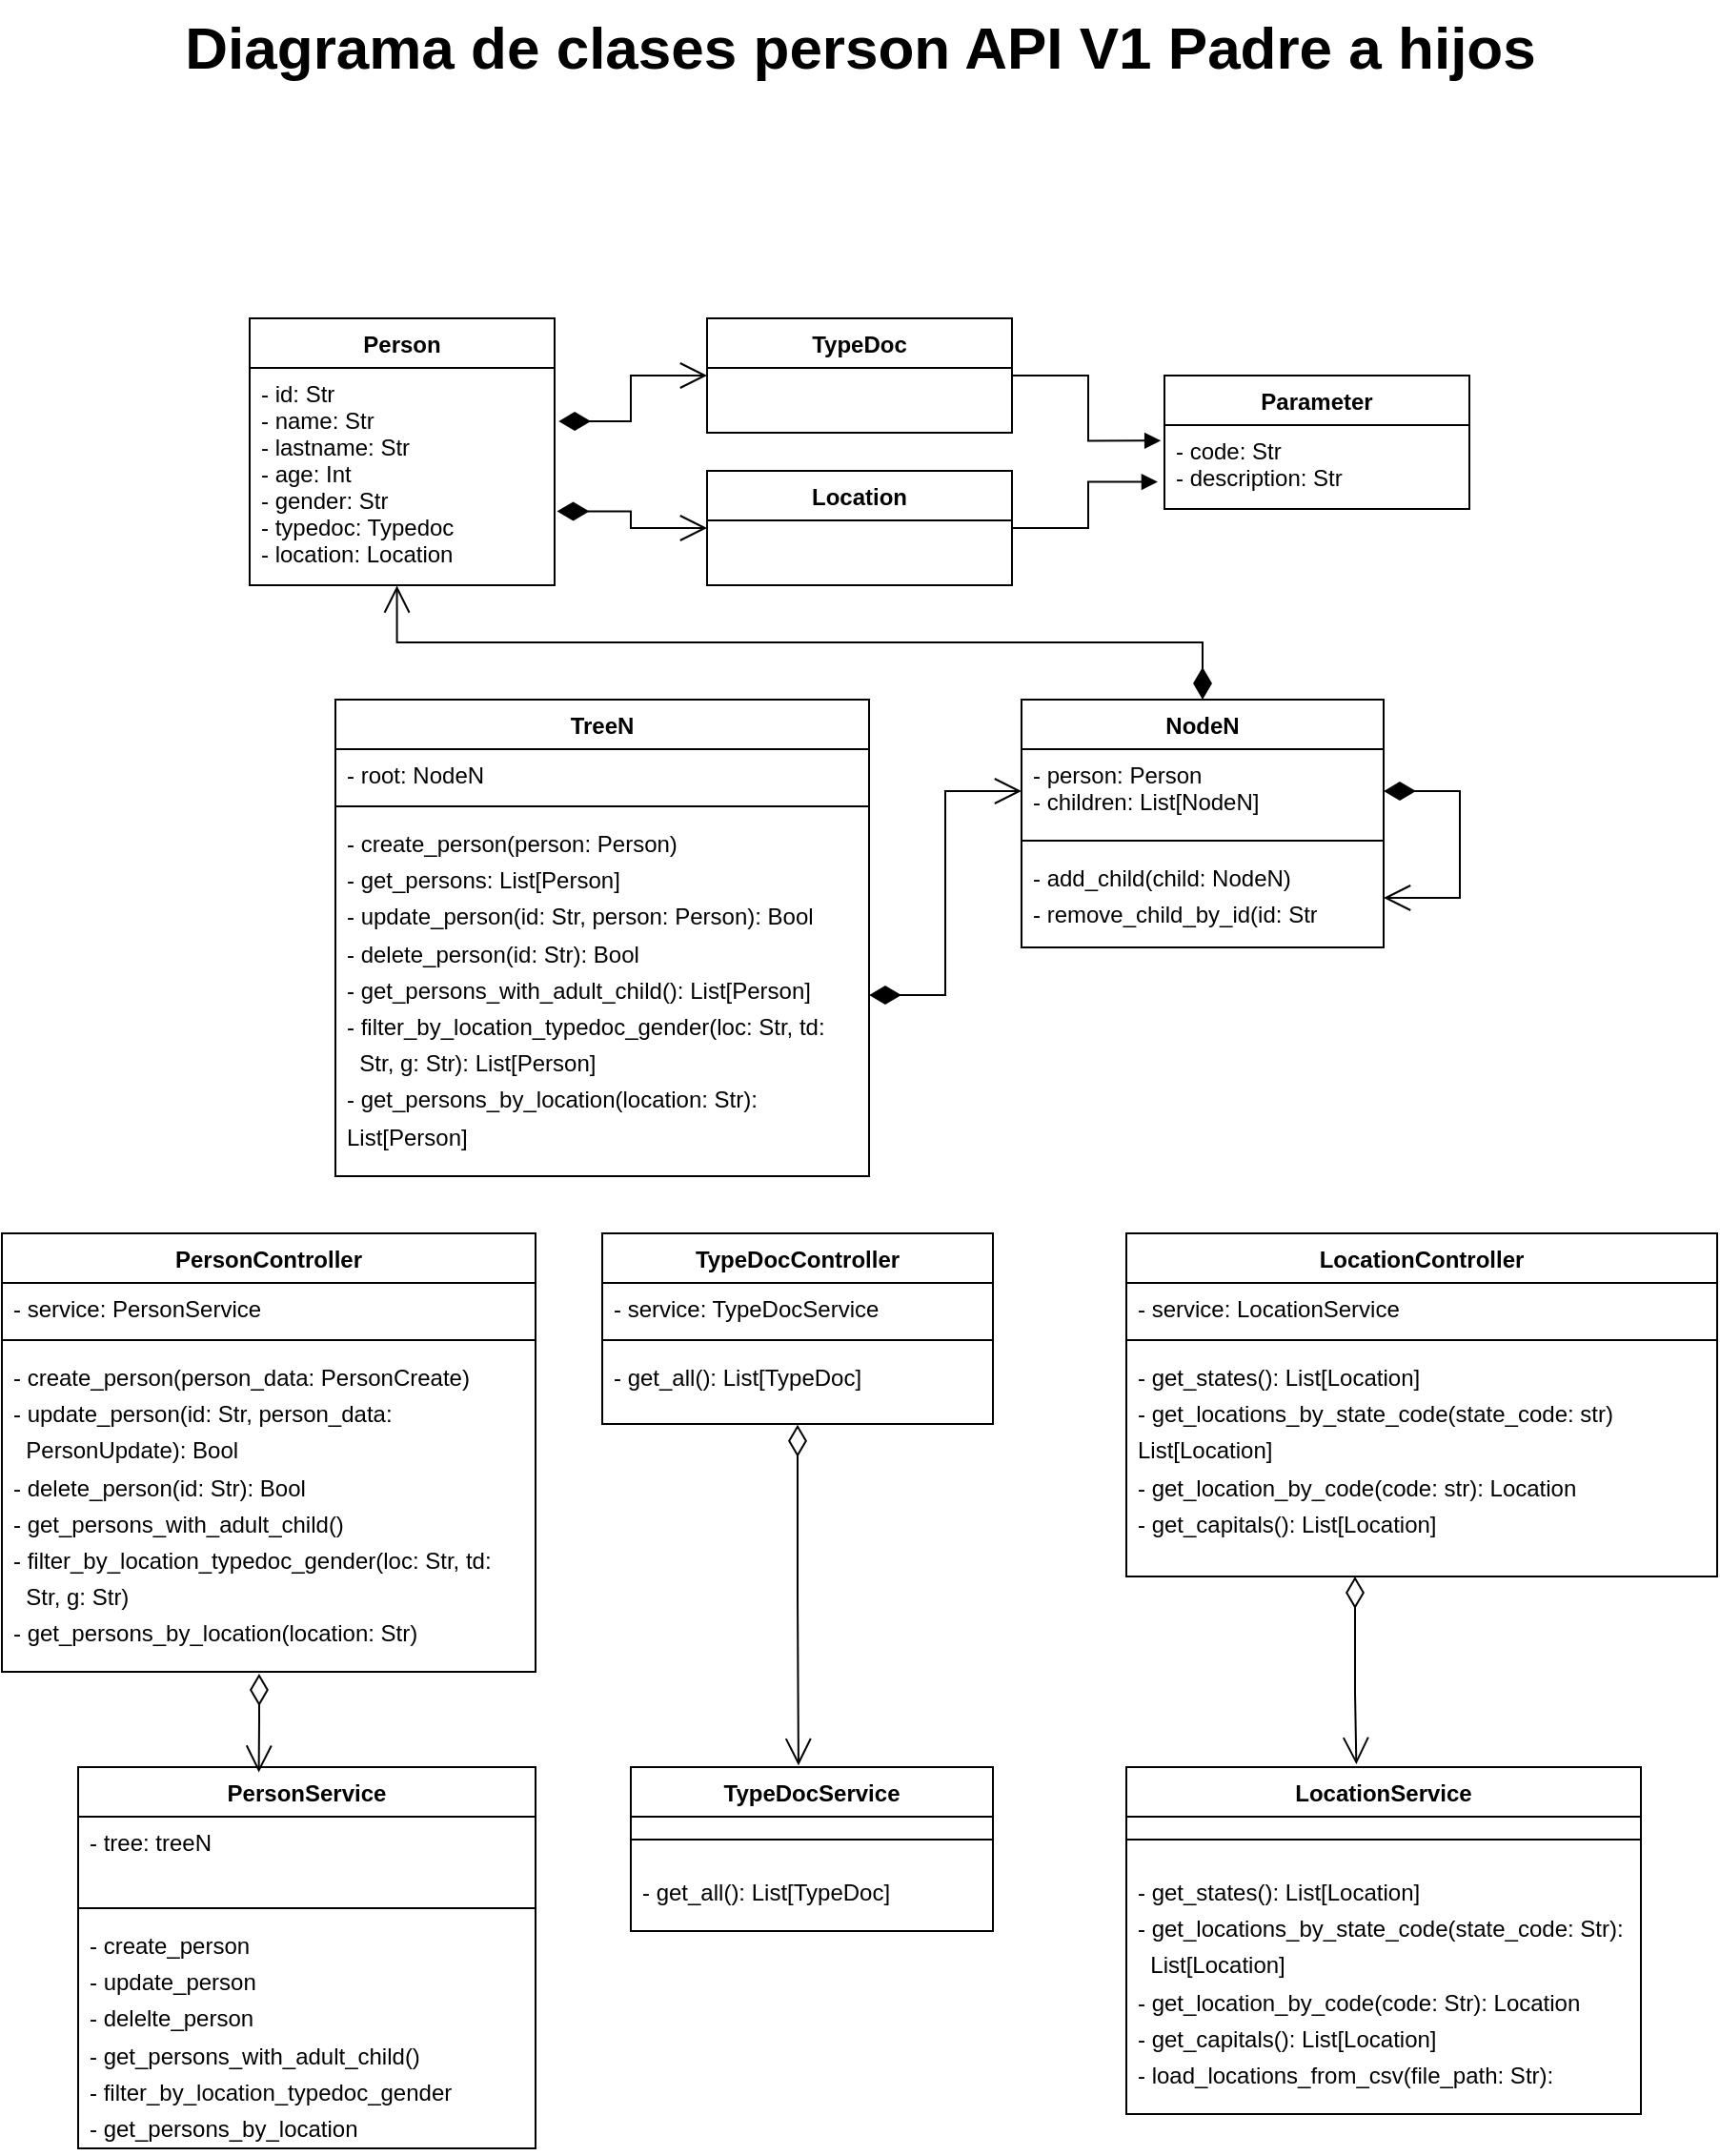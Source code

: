 <mxfile version="26.2.14">
  <diagram id="C5RBs43oDa-KdzZeNtuy" name="Page-1">
    <mxGraphModel dx="3447" dy="1813" grid="0" gridSize="10" guides="1" tooltips="1" connect="1" arrows="1" fold="1" page="1" pageScale="1" pageWidth="1200" pageHeight="1600" math="0" shadow="0">
      <root>
        <mxCell id="WIyWlLk6GJQsqaUBKTNV-0" />
        <mxCell id="WIyWlLk6GJQsqaUBKTNV-1" parent="WIyWlLk6GJQsqaUBKTNV-0" />
        <mxCell id="zkfFHV4jXpPFQw0GAbJ--0" value="Person" style="swimlane;fontStyle=1;align=center;verticalAlign=top;childLayout=stackLayout;horizontal=1;startSize=26;horizontalStack=0;resizeParent=1;resizeLast=0;collapsible=1;marginBottom=0;rounded=0;shadow=0;strokeWidth=1;" parent="WIyWlLk6GJQsqaUBKTNV-1" vertex="1">
          <mxGeometry x="280" y="267" width="160" height="140" as="geometry">
            <mxRectangle x="230" y="140" width="160" height="26" as="alternateBounds" />
          </mxGeometry>
        </mxCell>
        <mxCell id="zkfFHV4jXpPFQw0GAbJ--3" value="- id: Str&#xa;- name: Str&#xa;- lastname: Str&#xa;- age: Int&#xa;- gender: Str&#xa;- typedoc: Typedoc&#xa;- location: Location" style="text;align=left;verticalAlign=top;spacingLeft=4;spacingRight=4;overflow=hidden;rotatable=0;points=[[0,0.5],[1,0.5]];portConstraint=eastwest;rounded=0;shadow=0;html=0;" parent="zkfFHV4jXpPFQw0GAbJ--0" vertex="1">
          <mxGeometry y="26" width="160" height="114" as="geometry" />
        </mxCell>
        <mxCell id="YyfNLiO5-L-A0iqE2TPl-0" value="Parameter" style="swimlane;fontStyle=1;align=center;verticalAlign=top;childLayout=stackLayout;horizontal=1;startSize=26;horizontalStack=0;resizeParent=1;resizeLast=0;collapsible=1;marginBottom=0;rounded=0;shadow=0;strokeWidth=1;" parent="WIyWlLk6GJQsqaUBKTNV-1" vertex="1">
          <mxGeometry x="760" y="297" width="160" height="70" as="geometry">
            <mxRectangle x="230" y="140" width="160" height="26" as="alternateBounds" />
          </mxGeometry>
        </mxCell>
        <mxCell id="YyfNLiO5-L-A0iqE2TPl-1" value="- code: Str&#xa;- description: Str" style="text;align=left;verticalAlign=top;spacingLeft=4;spacingRight=4;overflow=hidden;rotatable=0;points=[[0,0.5],[1,0.5]];portConstraint=eastwest;rounded=0;shadow=0;html=0;" parent="YyfNLiO5-L-A0iqE2TPl-0" vertex="1">
          <mxGeometry y="26" width="160" height="44" as="geometry" />
        </mxCell>
        <mxCell id="YyfNLiO5-L-A0iqE2TPl-2" value="TypeDoc" style="swimlane;fontStyle=1;align=center;verticalAlign=top;childLayout=stackLayout;horizontal=1;startSize=26;horizontalStack=0;resizeParent=1;resizeLast=0;collapsible=1;marginBottom=0;rounded=0;shadow=0;strokeWidth=1;" parent="WIyWlLk6GJQsqaUBKTNV-1" vertex="1">
          <mxGeometry x="520" y="267" width="160" height="60" as="geometry">
            <mxRectangle x="280" y="40" width="160" height="26" as="alternateBounds" />
          </mxGeometry>
        </mxCell>
        <mxCell id="YyfNLiO5-L-A0iqE2TPl-4" value="Location" style="swimlane;fontStyle=1;align=center;verticalAlign=top;childLayout=stackLayout;horizontal=1;startSize=26;horizontalStack=0;resizeParent=1;resizeLast=0;collapsible=1;marginBottom=0;rounded=0;shadow=0;strokeWidth=1;" parent="WIyWlLk6GJQsqaUBKTNV-1" vertex="1">
          <mxGeometry x="520" y="347" width="160" height="60" as="geometry">
            <mxRectangle x="230" y="140" width="160" height="26" as="alternateBounds" />
          </mxGeometry>
        </mxCell>
        <mxCell id="YyfNLiO5-L-A0iqE2TPl-6" value="" style="endArrow=block;endFill=1;html=1;edgeStyle=orthogonalEdgeStyle;align=left;verticalAlign=top;rounded=0;entryX=-0.022;entryY=0.677;entryDx=0;entryDy=0;exitX=1;exitY=0.5;exitDx=0;exitDy=0;entryPerimeter=0;" parent="WIyWlLk6GJQsqaUBKTNV-1" source="YyfNLiO5-L-A0iqE2TPl-4" target="YyfNLiO5-L-A0iqE2TPl-1" edge="1">
          <mxGeometry x="-1" relative="1" as="geometry">
            <mxPoint x="494" y="507" as="sourcePoint" />
            <mxPoint x="654" y="507" as="targetPoint" />
          </mxGeometry>
        </mxCell>
        <mxCell id="YyfNLiO5-L-A0iqE2TPl-8" value="" style="endArrow=block;endFill=1;html=1;edgeStyle=orthogonalEdgeStyle;align=left;verticalAlign=top;rounded=0;entryX=-0.012;entryY=0.186;entryDx=0;entryDy=0;exitX=1;exitY=0.5;exitDx=0;exitDy=0;entryPerimeter=0;" parent="WIyWlLk6GJQsqaUBKTNV-1" source="YyfNLiO5-L-A0iqE2TPl-2" target="YyfNLiO5-L-A0iqE2TPl-1" edge="1">
          <mxGeometry x="-1" relative="1" as="geometry">
            <mxPoint x="690" y="301.5" as="sourcePoint" />
            <mxPoint x="766" y="282.5" as="targetPoint" />
          </mxGeometry>
        </mxCell>
        <mxCell id="YyfNLiO5-L-A0iqE2TPl-9" value="" style="endArrow=open;html=1;endSize=12;startArrow=diamondThin;startSize=14;startFill=1;edgeStyle=orthogonalEdgeStyle;align=left;verticalAlign=bottom;rounded=0;exitX=1.013;exitY=0.246;exitDx=0;exitDy=0;exitPerimeter=0;entryX=0;entryY=0.5;entryDx=0;entryDy=0;" parent="WIyWlLk6GJQsqaUBKTNV-1" source="zkfFHV4jXpPFQw0GAbJ--3" target="YyfNLiO5-L-A0iqE2TPl-2" edge="1">
          <mxGeometry x="-1" y="3" relative="1" as="geometry">
            <mxPoint x="570" y="507" as="sourcePoint" />
            <mxPoint x="730" y="507" as="targetPoint" />
          </mxGeometry>
        </mxCell>
        <mxCell id="YyfNLiO5-L-A0iqE2TPl-11" value="" style="endArrow=open;html=1;endSize=12;startArrow=diamondThin;startSize=14;startFill=1;edgeStyle=orthogonalEdgeStyle;align=left;verticalAlign=bottom;rounded=0;exitX=1.008;exitY=0.66;exitDx=0;exitDy=0;exitPerimeter=0;entryX=0;entryY=0.5;entryDx=0;entryDy=0;" parent="WIyWlLk6GJQsqaUBKTNV-1" source="zkfFHV4jXpPFQw0GAbJ--3" target="YyfNLiO5-L-A0iqE2TPl-4" edge="1">
          <mxGeometry x="-1" y="3" relative="1" as="geometry">
            <mxPoint x="450" y="346.5" as="sourcePoint" />
            <mxPoint x="528" y="322.5" as="targetPoint" />
          </mxGeometry>
        </mxCell>
        <mxCell id="YyfNLiO5-L-A0iqE2TPl-19" value="TreeN" style="swimlane;fontStyle=1;align=center;verticalAlign=top;childLayout=stackLayout;horizontal=1;startSize=26;horizontalStack=0;resizeParent=1;resizeParentMax=0;resizeLast=0;collapsible=1;marginBottom=0;whiteSpace=wrap;html=1;" parent="WIyWlLk6GJQsqaUBKTNV-1" vertex="1">
          <mxGeometry x="325" y="467" width="280" height="250" as="geometry" />
        </mxCell>
        <mxCell id="YyfNLiO5-L-A0iqE2TPl-20" value="- root: NodeN" style="text;strokeColor=none;fillColor=none;align=left;verticalAlign=top;spacingLeft=4;spacingRight=4;overflow=hidden;rotatable=0;points=[[0,0.5],[1,0.5]];portConstraint=eastwest;whiteSpace=wrap;html=1;" parent="YyfNLiO5-L-A0iqE2TPl-19" vertex="1">
          <mxGeometry y="26" width="280" height="26" as="geometry" />
        </mxCell>
        <mxCell id="YyfNLiO5-L-A0iqE2TPl-21" value="" style="line;strokeWidth=1;fillColor=none;align=left;verticalAlign=middle;spacingTop=-1;spacingLeft=3;spacingRight=3;rotatable=0;labelPosition=right;points=[];portConstraint=eastwest;strokeColor=inherit;" parent="YyfNLiO5-L-A0iqE2TPl-19" vertex="1">
          <mxGeometry y="52" width="280" height="8" as="geometry" />
        </mxCell>
        <mxCell id="YyfNLiO5-L-A0iqE2TPl-22" value="&lt;div style=&quot;line-height: 160%;&quot;&gt;&lt;div&gt;- create_person(person: Person)&lt;/div&gt;&lt;div&gt;- get_persons: List[Person]&lt;/div&gt;&lt;div&gt;- update_person(id: Str, person: Person): Bool&lt;/div&gt;&lt;div&gt;- delete_person(id: Str): Bool&lt;/div&gt;&lt;div&gt;- get_persons_with_adult_child(): List[Person]&lt;/div&gt;&lt;div&gt;&lt;span style=&quot;background-color: transparent; color: light-dark(rgb(0, 0, 0), rgb(255, 255, 255));&quot;&gt;- filter_by_location_typedoc_gender(loc: Str, td:&amp;nbsp; &amp;nbsp; &amp;nbsp; &amp;nbsp; Str,&amp;nbsp;g: Str): List[Person]&lt;/span&gt;&lt;/div&gt;&lt;div&gt;- get_persons_by_location(location: Str): List[Person]&lt;/div&gt;&lt;/div&gt;" style="text;strokeColor=none;fillColor=none;align=left;verticalAlign=top;spacingLeft=4;spacingRight=4;overflow=hidden;rotatable=0;points=[[0,0.5],[1,0.5]];portConstraint=eastwest;whiteSpace=wrap;html=1;" parent="YyfNLiO5-L-A0iqE2TPl-19" vertex="1">
          <mxGeometry y="60" width="280" height="190" as="geometry" />
        </mxCell>
        <mxCell id="YyfNLiO5-L-A0iqE2TPl-23" value="NodeN" style="swimlane;fontStyle=1;align=center;verticalAlign=top;childLayout=stackLayout;horizontal=1;startSize=26;horizontalStack=0;resizeParent=1;resizeParentMax=0;resizeLast=0;collapsible=1;marginBottom=0;whiteSpace=wrap;html=1;" parent="WIyWlLk6GJQsqaUBKTNV-1" vertex="1">
          <mxGeometry x="685" y="467" width="190" height="130" as="geometry" />
        </mxCell>
        <mxCell id="YyfNLiO5-L-A0iqE2TPl-24" value="- person: Person&lt;div&gt;- children: List[NodeN]&lt;/div&gt;" style="text;strokeColor=none;fillColor=none;align=left;verticalAlign=top;spacingLeft=4;spacingRight=4;overflow=hidden;rotatable=0;points=[[0,0.5],[1,0.5]];portConstraint=eastwest;whiteSpace=wrap;html=1;" parent="YyfNLiO5-L-A0iqE2TPl-23" vertex="1">
          <mxGeometry y="26" width="190" height="44" as="geometry" />
        </mxCell>
        <mxCell id="YyfNLiO5-L-A0iqE2TPl-25" value="" style="line;strokeWidth=1;fillColor=none;align=left;verticalAlign=middle;spacingTop=-1;spacingLeft=3;spacingRight=3;rotatable=0;labelPosition=right;points=[];portConstraint=eastwest;strokeColor=inherit;" parent="YyfNLiO5-L-A0iqE2TPl-23" vertex="1">
          <mxGeometry y="70" width="190" height="8" as="geometry" />
        </mxCell>
        <mxCell id="YyfNLiO5-L-A0iqE2TPl-26" value="&lt;div style=&quot;line-height: 160%;&quot;&gt;&lt;div&gt;- add_child(child: NodeN)&lt;/div&gt;&lt;div&gt;- remove_child_by_id(id: Str&lt;/div&gt;&lt;/div&gt;" style="text;strokeColor=none;fillColor=none;align=left;verticalAlign=top;spacingLeft=4;spacingRight=4;overflow=hidden;rotatable=0;points=[[0,0.5],[1,0.5]];portConstraint=eastwest;whiteSpace=wrap;html=1;" parent="YyfNLiO5-L-A0iqE2TPl-23" vertex="1">
          <mxGeometry y="78" width="190" height="52" as="geometry" />
        </mxCell>
        <mxCell id="qRAREw7zTZEUmXx6DS83-14" value="" style="endArrow=open;html=1;endSize=12;startArrow=diamondThin;startSize=14;startFill=1;edgeStyle=orthogonalEdgeStyle;align=left;verticalAlign=bottom;rounded=0;entryX=1;entryY=0.5;entryDx=0;entryDy=0;exitX=1;exitY=0.5;exitDx=0;exitDy=0;" parent="YyfNLiO5-L-A0iqE2TPl-23" source="YyfNLiO5-L-A0iqE2TPl-24" target="YyfNLiO5-L-A0iqE2TPl-26" edge="1">
          <mxGeometry x="-1" y="3" relative="1" as="geometry">
            <mxPoint x="235" y="57" as="sourcePoint" />
            <mxPoint x="315" y="-50" as="targetPoint" />
            <Array as="points">
              <mxPoint x="230" y="48" />
              <mxPoint x="230" y="104" />
            </Array>
          </mxGeometry>
        </mxCell>
        <mxCell id="YyfNLiO5-L-A0iqE2TPl-27" value="PersonService" style="swimlane;fontStyle=1;align=center;verticalAlign=top;childLayout=stackLayout;horizontal=1;startSize=26;horizontalStack=0;resizeParent=1;resizeParentMax=0;resizeLast=0;collapsible=1;marginBottom=0;whiteSpace=wrap;html=1;" parent="WIyWlLk6GJQsqaUBKTNV-1" vertex="1">
          <mxGeometry x="190" y="1027" width="240" height="200" as="geometry" />
        </mxCell>
        <mxCell id="YyfNLiO5-L-A0iqE2TPl-28" value="- tree: treeN" style="text;strokeColor=none;fillColor=none;align=left;verticalAlign=top;spacingLeft=4;spacingRight=4;overflow=hidden;rotatable=0;points=[[0,0.5],[1,0.5]];portConstraint=eastwest;whiteSpace=wrap;html=1;" parent="YyfNLiO5-L-A0iqE2TPl-27" vertex="1">
          <mxGeometry y="26" width="240" height="44" as="geometry" />
        </mxCell>
        <mxCell id="YyfNLiO5-L-A0iqE2TPl-29" value="" style="line;strokeWidth=1;fillColor=none;align=left;verticalAlign=middle;spacingTop=-1;spacingLeft=3;spacingRight=3;rotatable=0;labelPosition=right;points=[];portConstraint=eastwest;strokeColor=inherit;" parent="YyfNLiO5-L-A0iqE2TPl-27" vertex="1">
          <mxGeometry y="70" width="240" height="8" as="geometry" />
        </mxCell>
        <mxCell id="YyfNLiO5-L-A0iqE2TPl-30" value="&lt;div style=&quot;line-height: 160%;&quot;&gt;&lt;div&gt;- create_person&lt;/div&gt;&lt;div&gt;- update_person&lt;/div&gt;&lt;div&gt;- delelte_person&lt;/div&gt;&lt;div&gt;- get_persons_with_adult_child()&lt;/div&gt;&lt;div&gt;- filter_by_location_typedoc_gender&lt;/div&gt;&lt;div&gt;- get_persons_by_location&lt;/div&gt;&lt;/div&gt;" style="text;strokeColor=none;fillColor=none;align=left;verticalAlign=top;spacingLeft=4;spacingRight=4;overflow=hidden;rotatable=0;points=[[0,0.5],[1,0.5]];portConstraint=eastwest;whiteSpace=wrap;html=1;" parent="YyfNLiO5-L-A0iqE2TPl-27" vertex="1">
          <mxGeometry y="78" width="240" height="122" as="geometry" />
        </mxCell>
        <mxCell id="YyfNLiO5-L-A0iqE2TPl-33" value="TypeDocService" style="swimlane;fontStyle=1;align=center;verticalAlign=top;childLayout=stackLayout;horizontal=1;startSize=26;horizontalStack=0;resizeParent=1;resizeParentMax=0;resizeLast=0;collapsible=1;marginBottom=0;whiteSpace=wrap;html=1;" parent="WIyWlLk6GJQsqaUBKTNV-1" vertex="1">
          <mxGeometry x="480" y="1027" width="190" height="86" as="geometry" />
        </mxCell>
        <mxCell id="YyfNLiO5-L-A0iqE2TPl-35" value="" style="line;strokeWidth=1;fillColor=none;align=left;verticalAlign=middle;spacingTop=-1;spacingLeft=3;spacingRight=3;rotatable=0;labelPosition=right;points=[];portConstraint=eastwest;strokeColor=inherit;" parent="YyfNLiO5-L-A0iqE2TPl-33" vertex="1">
          <mxGeometry y="26" width="190" height="24" as="geometry" />
        </mxCell>
        <mxCell id="YyfNLiO5-L-A0iqE2TPl-36" value="&lt;div style=&quot;line-height: 160%;&quot;&gt;- get_all(): List[TypeDoc]&lt;/div&gt;" style="text;strokeColor=none;fillColor=none;align=left;verticalAlign=top;spacingLeft=4;spacingRight=4;overflow=hidden;rotatable=0;points=[[0,0.5],[1,0.5]];portConstraint=eastwest;whiteSpace=wrap;html=1;" parent="YyfNLiO5-L-A0iqE2TPl-33" vertex="1">
          <mxGeometry y="50" width="190" height="36" as="geometry" />
        </mxCell>
        <mxCell id="YyfNLiO5-L-A0iqE2TPl-40" value="LocationService" style="swimlane;fontStyle=1;align=center;verticalAlign=top;childLayout=stackLayout;horizontal=1;startSize=26;horizontalStack=0;resizeParent=1;resizeParentMax=0;resizeLast=0;collapsible=1;marginBottom=0;whiteSpace=wrap;html=1;" parent="WIyWlLk6GJQsqaUBKTNV-1" vertex="1">
          <mxGeometry x="740" y="1027" width="270" height="182" as="geometry" />
        </mxCell>
        <mxCell id="YyfNLiO5-L-A0iqE2TPl-42" value="" style="line;strokeWidth=1;fillColor=none;align=left;verticalAlign=middle;spacingTop=-1;spacingLeft=3;spacingRight=3;rotatable=0;labelPosition=right;points=[];portConstraint=eastwest;strokeColor=inherit;" parent="YyfNLiO5-L-A0iqE2TPl-40" vertex="1">
          <mxGeometry y="26" width="270" height="24" as="geometry" />
        </mxCell>
        <mxCell id="YyfNLiO5-L-A0iqE2TPl-43" value="&lt;div style=&quot;line-height: 160%;&quot;&gt;&lt;div&gt;- get_states(): List[Location]&lt;/div&gt;&lt;div&gt;- get_locations_by_state_code(state_code: Str):&amp;nbsp; &amp;nbsp; List[Location]&lt;/div&gt;&lt;div&gt;- get_location_by_code(code: Str): Location&lt;/div&gt;&lt;div&gt;- get_capitals(): List[Location]&lt;/div&gt;&lt;div&gt;- load_locations_from_csv(file_path: Str):&lt;/div&gt;&lt;div&gt;&lt;br&gt;&lt;/div&gt;&lt;/div&gt;" style="text;strokeColor=none;fillColor=none;align=left;verticalAlign=top;spacingLeft=4;spacingRight=4;overflow=hidden;rotatable=0;points=[[0,0.5],[1,0.5]];portConstraint=eastwest;whiteSpace=wrap;html=1;" parent="YyfNLiO5-L-A0iqE2TPl-40" vertex="1">
          <mxGeometry y="50" width="270" height="132" as="geometry" />
        </mxCell>
        <mxCell id="qRAREw7zTZEUmXx6DS83-0" value="PersonController" style="swimlane;fontStyle=1;align=center;verticalAlign=top;childLayout=stackLayout;horizontal=1;startSize=26;horizontalStack=0;resizeParent=1;resizeParentMax=0;resizeLast=0;collapsible=1;marginBottom=0;whiteSpace=wrap;html=1;" parent="WIyWlLk6GJQsqaUBKTNV-1" vertex="1">
          <mxGeometry x="150" y="747" width="280" height="230" as="geometry" />
        </mxCell>
        <mxCell id="qRAREw7zTZEUmXx6DS83-1" value="- service: PersonService" style="text;strokeColor=none;fillColor=none;align=left;verticalAlign=top;spacingLeft=4;spacingRight=4;overflow=hidden;rotatable=0;points=[[0,0.5],[1,0.5]];portConstraint=eastwest;whiteSpace=wrap;html=1;" parent="qRAREw7zTZEUmXx6DS83-0" vertex="1">
          <mxGeometry y="26" width="280" height="26" as="geometry" />
        </mxCell>
        <mxCell id="qRAREw7zTZEUmXx6DS83-2" value="" style="line;strokeWidth=1;fillColor=none;align=left;verticalAlign=middle;spacingTop=-1;spacingLeft=3;spacingRight=3;rotatable=0;labelPosition=right;points=[];portConstraint=eastwest;strokeColor=inherit;" parent="qRAREw7zTZEUmXx6DS83-0" vertex="1">
          <mxGeometry y="52" width="280" height="8" as="geometry" />
        </mxCell>
        <mxCell id="qRAREw7zTZEUmXx6DS83-3" value="&lt;div style=&quot;line-height: 160%;&quot;&gt;&lt;div&gt;- create_person(person_data: PersonCreate)&lt;/div&gt;&lt;div&gt;- update_person(id: Str, person_data:&amp;nbsp; &amp;nbsp; &amp;nbsp; &amp;nbsp; &amp;nbsp; &amp;nbsp; &amp;nbsp; &amp;nbsp; &amp;nbsp; &amp;nbsp; &amp;nbsp; &amp;nbsp; PersonUpdate): Bool&lt;/div&gt;&lt;div&gt;- delete_person(id: Str): Bool&lt;/div&gt;&lt;div&gt;- get_persons_with_adult_child()&lt;/div&gt;&lt;div&gt;&lt;span style=&quot;background-color: transparent; color: light-dark(rgb(0, 0, 0), rgb(255, 255, 255));&quot;&gt;- filter_by_location_typedoc_gender(loc: Str, td:&amp;nbsp; &amp;nbsp; &amp;nbsp; &amp;nbsp; Str,&amp;nbsp;g: Str)&lt;/span&gt;&lt;/div&gt;&lt;div&gt;- get_persons_by_location(location: Str)&lt;/div&gt;&lt;/div&gt;" style="text;strokeColor=none;fillColor=none;align=left;verticalAlign=top;spacingLeft=4;spacingRight=4;overflow=hidden;rotatable=0;points=[[0,0.5],[1,0.5]];portConstraint=eastwest;whiteSpace=wrap;html=1;" parent="qRAREw7zTZEUmXx6DS83-0" vertex="1">
          <mxGeometry y="60" width="280" height="170" as="geometry" />
        </mxCell>
        <mxCell id="qRAREw7zTZEUmXx6DS83-4" value="TypeDocController" style="swimlane;fontStyle=1;align=center;verticalAlign=top;childLayout=stackLayout;horizontal=1;startSize=26;horizontalStack=0;resizeParent=1;resizeParentMax=0;resizeLast=0;collapsible=1;marginBottom=0;whiteSpace=wrap;html=1;" parent="WIyWlLk6GJQsqaUBKTNV-1" vertex="1">
          <mxGeometry x="465" y="747" width="205" height="100" as="geometry" />
        </mxCell>
        <mxCell id="qRAREw7zTZEUmXx6DS83-5" value="- service: TypeDocService" style="text;strokeColor=none;fillColor=none;align=left;verticalAlign=top;spacingLeft=4;spacingRight=4;overflow=hidden;rotatable=0;points=[[0,0.5],[1,0.5]];portConstraint=eastwest;whiteSpace=wrap;html=1;" parent="qRAREw7zTZEUmXx6DS83-4" vertex="1">
          <mxGeometry y="26" width="205" height="26" as="geometry" />
        </mxCell>
        <mxCell id="qRAREw7zTZEUmXx6DS83-6" value="" style="line;strokeWidth=1;fillColor=none;align=left;verticalAlign=middle;spacingTop=-1;spacingLeft=3;spacingRight=3;rotatable=0;labelPosition=right;points=[];portConstraint=eastwest;strokeColor=inherit;" parent="qRAREw7zTZEUmXx6DS83-4" vertex="1">
          <mxGeometry y="52" width="205" height="8" as="geometry" />
        </mxCell>
        <mxCell id="qRAREw7zTZEUmXx6DS83-7" value="&lt;div style=&quot;line-height: 160%;&quot;&gt;- get_all(): List[TypeDoc]&lt;/div&gt;" style="text;strokeColor=none;fillColor=none;align=left;verticalAlign=top;spacingLeft=4;spacingRight=4;overflow=hidden;rotatable=0;points=[[0,0.5],[1,0.5]];portConstraint=eastwest;whiteSpace=wrap;html=1;" parent="qRAREw7zTZEUmXx6DS83-4" vertex="1">
          <mxGeometry y="60" width="205" height="40" as="geometry" />
        </mxCell>
        <mxCell id="qRAREw7zTZEUmXx6DS83-8" value="LocationController" style="swimlane;fontStyle=1;align=center;verticalAlign=top;childLayout=stackLayout;horizontal=1;startSize=26;horizontalStack=0;resizeParent=1;resizeParentMax=0;resizeLast=0;collapsible=1;marginBottom=0;whiteSpace=wrap;html=1;" parent="WIyWlLk6GJQsqaUBKTNV-1" vertex="1">
          <mxGeometry x="740" y="747" width="310" height="180" as="geometry" />
        </mxCell>
        <mxCell id="qRAREw7zTZEUmXx6DS83-9" value="- service: LocationService" style="text;strokeColor=none;fillColor=none;align=left;verticalAlign=top;spacingLeft=4;spacingRight=4;overflow=hidden;rotatable=0;points=[[0,0.5],[1,0.5]];portConstraint=eastwest;whiteSpace=wrap;html=1;" parent="qRAREw7zTZEUmXx6DS83-8" vertex="1">
          <mxGeometry y="26" width="310" height="26" as="geometry" />
        </mxCell>
        <mxCell id="qRAREw7zTZEUmXx6DS83-10" value="" style="line;strokeWidth=1;fillColor=none;align=left;verticalAlign=middle;spacingTop=-1;spacingLeft=3;spacingRight=3;rotatable=0;labelPosition=right;points=[];portConstraint=eastwest;strokeColor=inherit;" parent="qRAREw7zTZEUmXx6DS83-8" vertex="1">
          <mxGeometry y="52" width="310" height="8" as="geometry" />
        </mxCell>
        <mxCell id="qRAREw7zTZEUmXx6DS83-11" value="&lt;div style=&quot;line-height: 160%;&quot;&gt;&lt;div style=&quot;line-height: 160%;&quot;&gt;- get_states():&amp;nbsp;&lt;span style=&quot;background-color: transparent; color: light-dark(rgb(0, 0, 0), rgb(255, 255, 255));&quot;&gt;List[Location]&amp;nbsp; &amp;nbsp; &amp;nbsp; &amp;nbsp; &amp;nbsp; &amp;nbsp; &amp;nbsp; &amp;nbsp; &amp;nbsp; &amp;nbsp; &amp;nbsp; &amp;nbsp; &amp;nbsp; &amp;nbsp; &amp;nbsp; &amp;nbsp;&lt;/span&gt;&lt;/div&gt;&lt;div style=&quot;line-height: 160%;&quot;&gt;- get_locations_by_state_code(state_code: str)&amp;nbsp; &amp;nbsp; &amp;nbsp; &amp;nbsp; List[Location]&lt;/div&gt;&lt;div style=&quot;line-height: 160%;&quot;&gt;- get_location_by_code(code: str): Location&amp;nbsp; &amp;nbsp; &amp;nbsp; &amp;nbsp;&amp;nbsp;&lt;/div&gt;&lt;div style=&quot;line-height: 160%;&quot;&gt;- get_capitals(): List[Location]&amp;nbsp;&amp;nbsp;&lt;/div&gt;&lt;/div&gt;" style="text;strokeColor=none;fillColor=none;align=left;verticalAlign=top;spacingLeft=4;spacingRight=4;overflow=hidden;rotatable=0;points=[[0,0.5],[1,0.5]];portConstraint=eastwest;whiteSpace=wrap;html=1;" parent="qRAREw7zTZEUmXx6DS83-8" vertex="1">
          <mxGeometry y="60" width="310" height="120" as="geometry" />
        </mxCell>
        <mxCell id="qRAREw7zTZEUmXx6DS83-13" value="" style="endArrow=open;html=1;endSize=12;startArrow=diamondThin;startSize=14;startFill=1;edgeStyle=orthogonalEdgeStyle;align=left;verticalAlign=bottom;rounded=0;entryX=0;entryY=0.5;entryDx=0;entryDy=0;exitX=1;exitY=0.5;exitDx=0;exitDy=0;" parent="WIyWlLk6GJQsqaUBKTNV-1" source="YyfNLiO5-L-A0iqE2TPl-22" target="YyfNLiO5-L-A0iqE2TPl-24" edge="1">
          <mxGeometry x="-1" y="3" relative="1" as="geometry">
            <mxPoint x="625" y="477" as="sourcePoint" />
            <mxPoint x="674" y="467" as="targetPoint" />
          </mxGeometry>
        </mxCell>
        <mxCell id="qRAREw7zTZEUmXx6DS83-15" value="" style="endArrow=open;html=1;endSize=12;startArrow=diamondThin;startSize=14;startFill=0;edgeStyle=orthogonalEdgeStyle;align=left;verticalAlign=bottom;rounded=0;exitX=0.482;exitY=1.006;exitDx=0;exitDy=0;exitPerimeter=0;entryX=0.395;entryY=0.014;entryDx=0;entryDy=0;entryPerimeter=0;" parent="WIyWlLk6GJQsqaUBKTNV-1" source="qRAREw7zTZEUmXx6DS83-3" target="YyfNLiO5-L-A0iqE2TPl-27" edge="1">
          <mxGeometry x="-1" y="3" relative="1" as="geometry">
            <mxPoint x="300" y="1167" as="sourcePoint" />
            <mxPoint x="460" y="1167" as="targetPoint" />
          </mxGeometry>
        </mxCell>
        <mxCell id="qRAREw7zTZEUmXx6DS83-16" value="" style="endArrow=open;html=1;endSize=12;startArrow=diamondThin;startSize=14;startFill=0;edgeStyle=orthogonalEdgeStyle;align=left;verticalAlign=bottom;rounded=0;exitX=0.5;exitY=1.01;exitDx=0;exitDy=0;exitPerimeter=0;entryX=0.463;entryY=-0.01;entryDx=0;entryDy=0;entryPerimeter=0;" parent="WIyWlLk6GJQsqaUBKTNV-1" source="qRAREw7zTZEUmXx6DS83-7" target="YyfNLiO5-L-A0iqE2TPl-33" edge="1">
          <mxGeometry x="-1" y="3" relative="1" as="geometry">
            <mxPoint x="567" y="857" as="sourcePoint" />
            <mxPoint x="567" y="1097" as="targetPoint" />
          </mxGeometry>
        </mxCell>
        <mxCell id="qRAREw7zTZEUmXx6DS83-19" value="" style="endArrow=open;html=1;endSize=12;startArrow=diamondThin;startSize=14;startFill=0;edgeStyle=orthogonalEdgeStyle;align=left;verticalAlign=bottom;rounded=0;exitX=0.5;exitY=1.01;exitDx=0;exitDy=0;exitPerimeter=0;entryX=0.447;entryY=-0.008;entryDx=0;entryDy=0;entryPerimeter=0;" parent="WIyWlLk6GJQsqaUBKTNV-1" target="YyfNLiO5-L-A0iqE2TPl-40" edge="1">
          <mxGeometry x="-1" y="3" relative="1" as="geometry">
            <mxPoint x="860" y="927" as="sourcePoint" />
            <mxPoint x="861" y="1047" as="targetPoint" />
            <Array as="points">
              <mxPoint x="860" y="988" />
              <mxPoint x="861" y="988" />
            </Array>
          </mxGeometry>
        </mxCell>
        <mxCell id="qRAREw7zTZEUmXx6DS83-20" value="" style="endArrow=open;html=1;endSize=12;startArrow=diamondThin;startSize=14;startFill=1;edgeStyle=orthogonalEdgeStyle;align=left;verticalAlign=bottom;rounded=0;exitX=0.5;exitY=0;exitDx=0;exitDy=0;entryX=0.483;entryY=1.002;entryDx=0;entryDy=0;entryPerimeter=0;" parent="WIyWlLk6GJQsqaUBKTNV-1" source="YyfNLiO5-L-A0iqE2TPl-23" target="zkfFHV4jXpPFQw0GAbJ--3" edge="1">
          <mxGeometry x="-1" y="3" relative="1" as="geometry">
            <mxPoint x="770" y="677" as="sourcePoint" />
            <mxPoint x="930" y="677" as="targetPoint" />
          </mxGeometry>
        </mxCell>
        <mxCell id="Xr32OIm7JjlTGNS88yLe-0" value="Diagrama de clases person API V1 Padre a hijos" style="text;html=1;align=center;verticalAlign=middle;resizable=0;points=[];autosize=1;strokeColor=none;fillColor=none;fontSize=31;fontStyle=1" vertex="1" parent="WIyWlLk6GJQsqaUBKTNV-1">
          <mxGeometry x="256" y="100" width="688" height="49" as="geometry" />
        </mxCell>
      </root>
    </mxGraphModel>
  </diagram>
</mxfile>
